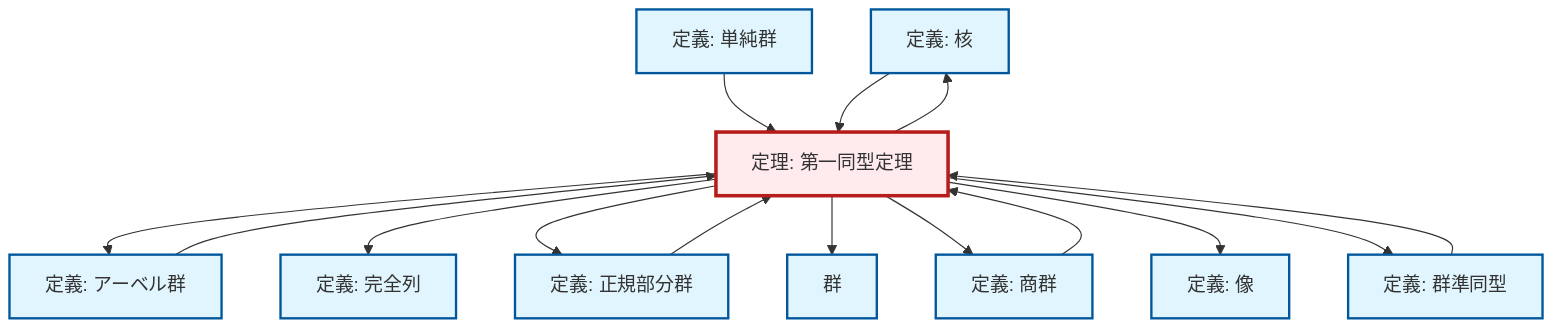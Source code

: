 graph TD
    classDef definition fill:#e1f5fe,stroke:#01579b,stroke-width:2px
    classDef theorem fill:#f3e5f5,stroke:#4a148c,stroke-width:2px
    classDef axiom fill:#fff3e0,stroke:#e65100,stroke-width:2px
    classDef example fill:#e8f5e9,stroke:#1b5e20,stroke-width:2px
    classDef current fill:#ffebee,stroke:#b71c1c,stroke-width:3px
    def-kernel["定義: 核"]:::definition
    def-group["群"]:::definition
    def-simple-group["定義: 単純群"]:::definition
    def-image["定義: 像"]:::definition
    def-homomorphism["定義: 群準同型"]:::definition
    def-abelian-group["定義: アーベル群"]:::definition
    def-normal-subgroup["定義: 正規部分群"]:::definition
    def-quotient-group["定義: 商群"]:::definition
    def-exact-sequence["定義: 完全列"]:::definition
    thm-first-isomorphism["定理: 第一同型定理"]:::theorem
    thm-first-isomorphism --> def-abelian-group
    def-simple-group --> thm-first-isomorphism
    thm-first-isomorphism --> def-exact-sequence
    def-quotient-group --> thm-first-isomorphism
    thm-first-isomorphism --> def-normal-subgroup
    thm-first-isomorphism --> def-group
    def-kernel --> thm-first-isomorphism
    thm-first-isomorphism --> def-quotient-group
    def-homomorphism --> thm-first-isomorphism
    thm-first-isomorphism --> def-kernel
    thm-first-isomorphism --> def-image
    thm-first-isomorphism --> def-homomorphism
    def-abelian-group --> thm-first-isomorphism
    def-normal-subgroup --> thm-first-isomorphism
    class thm-first-isomorphism current